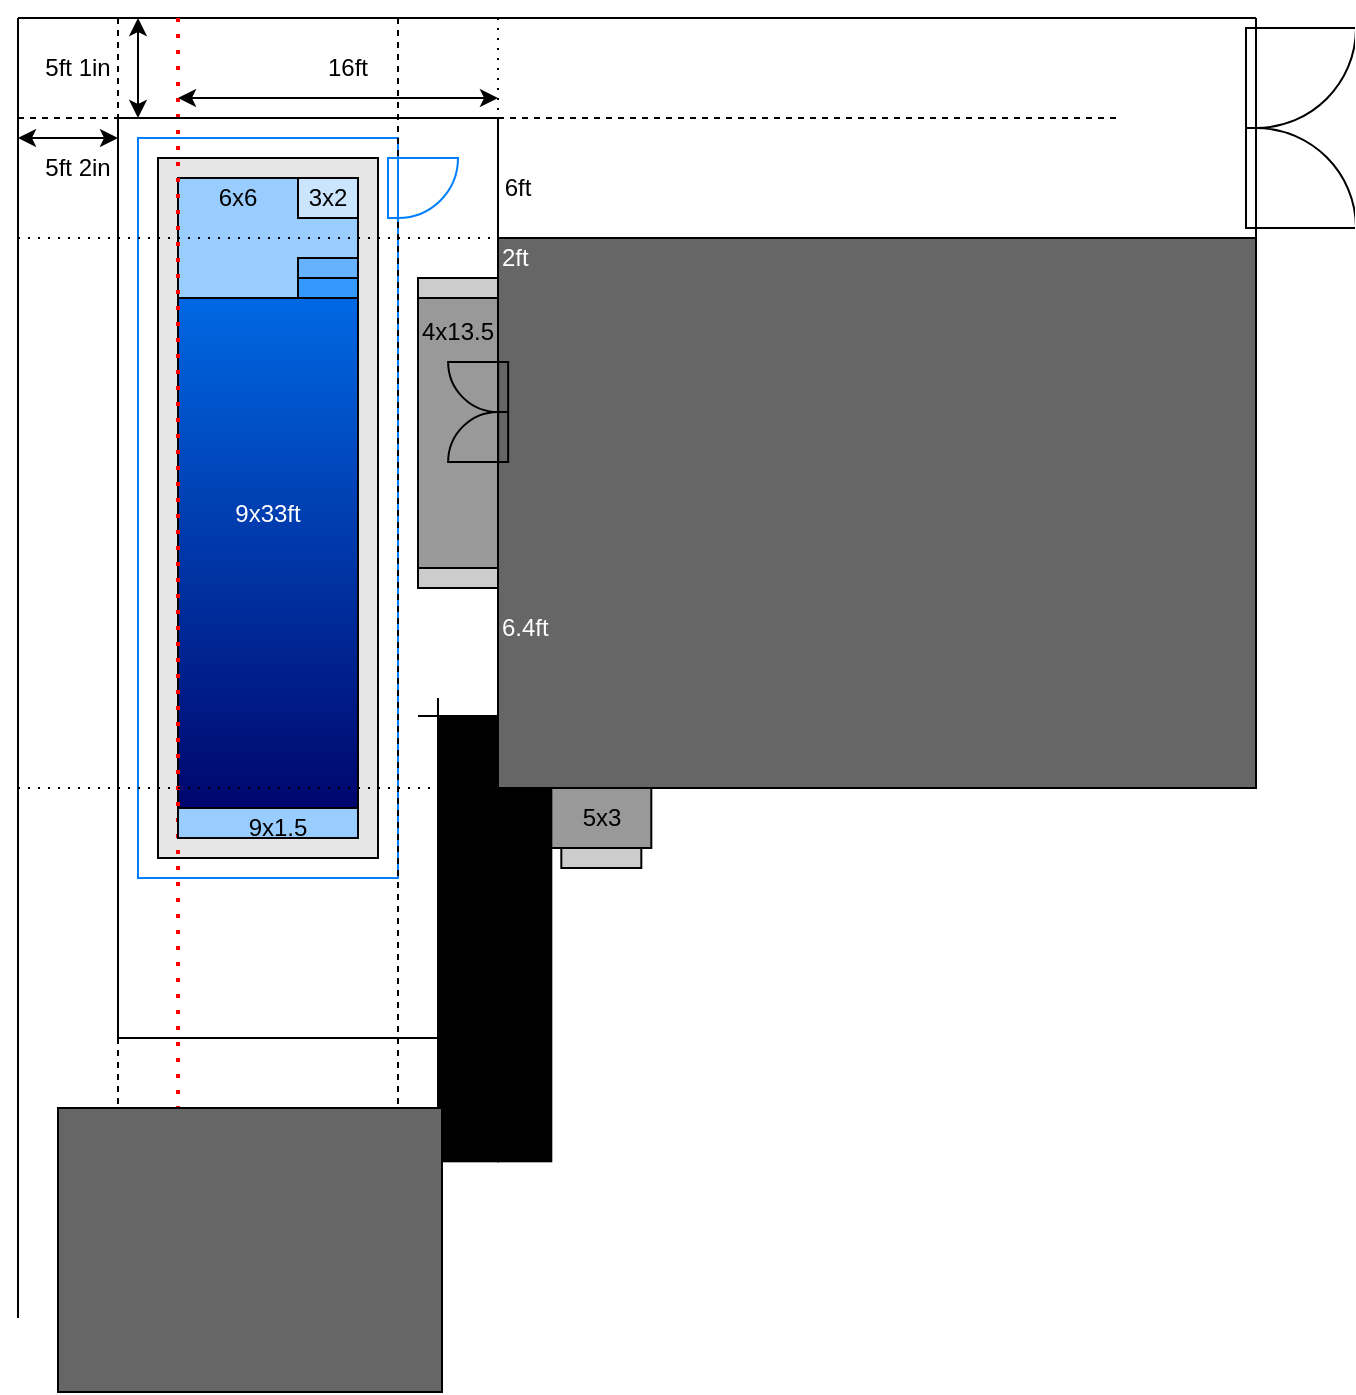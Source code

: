 <mxfile version="17.0.0" type="github">
  <diagram id="cYDBmVYOFc_14CTJ4Xyj" name="Page-1">
    <mxGraphModel dx="1470" dy="1621" grid="1" gridSize="10" guides="1" tooltips="1" connect="1" arrows="1" fold="1" page="1" pageScale="1" pageWidth="850" pageHeight="1100" math="0" shadow="0">
      <root>
        <mxCell id="0" />
        <mxCell id="1" parent="0" />
        <mxCell id="zBYr0LIhLVNMkPraqiSg-15" value="" style="rounded=0;whiteSpace=wrap;html=1;fillColor=#999999;gradientColor=none;" parent="1" vertex="1">
          <mxGeometry x="200" y="140" width="40" height="135" as="geometry" />
        </mxCell>
        <mxCell id="zBYr0LIhLVNMkPraqiSg-17" value="" style="rounded=0;whiteSpace=wrap;html=1;fillColor=#CCCCCC;gradientColor=none;" parent="1" vertex="1">
          <mxGeometry x="200" y="275" width="40" height="10" as="geometry" />
        </mxCell>
        <mxCell id="zBYr0LIhLVNMkPraqiSg-16" value="" style="rounded=0;whiteSpace=wrap;html=1;fillColor=#CCCCCC;gradientColor=none;" parent="1" vertex="1">
          <mxGeometry x="200" y="130" width="40" height="10" as="geometry" />
        </mxCell>
        <mxCell id="H_WPWcBrMyffaND-7lD4-2" value="" style="rounded=0;whiteSpace=wrap;html=1;fontColor=#FFFFFF;fillColor=none;gradientColor=none;strokeColor=#007FFF;" parent="1" vertex="1">
          <mxGeometry x="60" y="60" width="130" height="370" as="geometry" />
        </mxCell>
        <mxCell id="jbpHn88a3uGicEXrHRVo-8" value="" style="rounded=0;whiteSpace=wrap;html=1;fillColor=#666666;gradientColor=none;" parent="1" vertex="1">
          <mxGeometry x="240" y="110" width="379" height="275" as="geometry" />
        </mxCell>
        <mxCell id="jbpHn88a3uGicEXrHRVo-4" value="" style="rounded=0;whiteSpace=wrap;html=1;fillColor=#E6E6E6;gradientColor=none;" parent="1" vertex="1">
          <mxGeometry x="70" y="70" width="110" height="350" as="geometry" />
        </mxCell>
        <mxCell id="jbpHn88a3uGicEXrHRVo-2" value="" style="rounded=0;whiteSpace=wrap;html=1;fillColor=#007FFF;gradientColor=#000066;" parent="1" vertex="1">
          <mxGeometry x="80" y="80" width="90" height="330" as="geometry" />
        </mxCell>
        <mxCell id="zBYr0LIhLVNMkPraqiSg-37" value="" style="rounded=0;whiteSpace=wrap;html=1;fillColor=#99CCFF;gradientColor=none;" parent="1" vertex="1">
          <mxGeometry x="80" y="80" width="90" height="60" as="geometry" />
        </mxCell>
        <mxCell id="zBYr0LIhLVNMkPraqiSg-40" value="" style="rounded=0;whiteSpace=wrap;html=1;fillColor=#3399FF;gradientColor=none;" parent="1" vertex="1">
          <mxGeometry x="140" y="130" width="30" height="10" as="geometry" />
        </mxCell>
        <mxCell id="zBYr0LIhLVNMkPraqiSg-39" value="" style="rounded=0;whiteSpace=wrap;html=1;fillColor=#66B2FF;gradientColor=none;" parent="1" vertex="1">
          <mxGeometry x="140" y="120" width="30" height="10" as="geometry" />
        </mxCell>
        <mxCell id="zBYr0LIhLVNMkPraqiSg-36" value="" style="rounded=0;whiteSpace=wrap;html=1;fillColor=#CCE5FF;gradientColor=none;" parent="1" vertex="1">
          <mxGeometry x="140" y="80" width="30" height="20" as="geometry" />
        </mxCell>
        <mxCell id="zBYr0LIhLVNMkPraqiSg-1" value="" style="endArrow=none;html=1;rounded=0;" parent="1" edge="1">
          <mxGeometry width="50" height="50" relative="1" as="geometry">
            <mxPoint as="sourcePoint" />
            <mxPoint y="650" as="targetPoint" />
          </mxGeometry>
        </mxCell>
        <mxCell id="zBYr0LIhLVNMkPraqiSg-2" value="" style="endArrow=none;html=1;rounded=0;" parent="1" edge="1">
          <mxGeometry width="50" height="50" relative="1" as="geometry">
            <mxPoint as="sourcePoint" />
            <mxPoint x="619" as="targetPoint" />
          </mxGeometry>
        </mxCell>
        <mxCell id="zBYr0LIhLVNMkPraqiSg-3" value="" style="endArrow=none;html=1;rounded=0;dashed=1;dashPattern=1 4;" parent="1" edge="1">
          <mxGeometry width="50" height="50" relative="1" as="geometry">
            <mxPoint x="240" as="sourcePoint" />
            <mxPoint x="240" y="550" as="targetPoint" />
          </mxGeometry>
        </mxCell>
        <mxCell id="zBYr0LIhLVNMkPraqiSg-8" value="" style="endArrow=none;html=1;rounded=0;dashed=1;dashPattern=1 4;" parent="1" edge="1">
          <mxGeometry width="50" height="50" relative="1" as="geometry">
            <mxPoint y="110" as="sourcePoint" />
            <mxPoint x="240" y="110" as="targetPoint" />
          </mxGeometry>
        </mxCell>
        <mxCell id="zBYr0LIhLVNMkPraqiSg-12" value="" style="endArrow=none;dashed=1;html=1;rounded=0;" parent="1" edge="1">
          <mxGeometry width="50" height="50" relative="1" as="geometry">
            <mxPoint x="50" as="sourcePoint" />
            <mxPoint x="50" y="550" as="targetPoint" />
          </mxGeometry>
        </mxCell>
        <mxCell id="zBYr0LIhLVNMkPraqiSg-13" value="" style="endArrow=none;dashed=1;html=1;rounded=0;" parent="1" edge="1">
          <mxGeometry width="50" height="50" relative="1" as="geometry">
            <mxPoint x="190" as="sourcePoint" />
            <mxPoint x="190" y="550" as="targetPoint" />
          </mxGeometry>
        </mxCell>
        <mxCell id="zBYr0LIhLVNMkPraqiSg-14" value="" style="endArrow=none;dashed=1;html=1;dashPattern=1 3;strokeWidth=2;rounded=0;strokeColor=#FF0000;" parent="1" edge="1">
          <mxGeometry width="50" height="50" relative="1" as="geometry">
            <mxPoint x="80" as="sourcePoint" />
            <mxPoint x="80" y="550" as="targetPoint" />
          </mxGeometry>
        </mxCell>
        <mxCell id="zBYr0LIhLVNMkPraqiSg-18" value="2ft" style="text;html=1;strokeColor=none;fillColor=none;align=left;verticalAlign=middle;whiteSpace=wrap;rounded=0;fontColor=#FFFFFF;" parent="1" vertex="1">
          <mxGeometry x="240" y="105" width="60" height="30" as="geometry" />
        </mxCell>
        <mxCell id="zBYr0LIhLVNMkPraqiSg-24" value="" style="endArrow=none;html=1;rounded=0;" parent="1" edge="1">
          <mxGeometry width="50" height="50" relative="1" as="geometry">
            <mxPoint x="50" y="50" as="sourcePoint" />
            <mxPoint x="240" y="50" as="targetPoint" />
          </mxGeometry>
        </mxCell>
        <mxCell id="zBYr0LIhLVNMkPraqiSg-25" value="4x13.5" style="text;html=1;strokeColor=none;fillColor=none;align=center;verticalAlign=middle;whiteSpace=wrap;rounded=0;" parent="1" vertex="1">
          <mxGeometry x="190" y="142" width="60" height="30" as="geometry" />
        </mxCell>
        <mxCell id="zBYr0LIhLVNMkPraqiSg-26" value="" style="endArrow=none;html=1;rounded=0;" parent="1" edge="1">
          <mxGeometry width="50" height="50" relative="1" as="geometry">
            <mxPoint x="50" y="510" as="sourcePoint" />
            <mxPoint x="210" y="510" as="targetPoint" />
          </mxGeometry>
        </mxCell>
        <mxCell id="zBYr0LIhLVNMkPraqiSg-28" value="" style="endArrow=none;html=1;rounded=0;" parent="1" edge="1">
          <mxGeometry width="50" height="50" relative="1" as="geometry">
            <mxPoint x="200" y="349" as="sourcePoint" />
            <mxPoint x="240" y="349" as="targetPoint" />
          </mxGeometry>
        </mxCell>
        <mxCell id="zBYr0LIhLVNMkPraqiSg-29" value="6.4ft" style="text;html=1;strokeColor=none;fillColor=none;align=left;verticalAlign=middle;whiteSpace=wrap;rounded=0;fontColor=#FFFFFF;" parent="1" vertex="1">
          <mxGeometry x="240" y="290" width="60" height="30" as="geometry" />
        </mxCell>
        <mxCell id="zBYr0LIhLVNMkPraqiSg-30" value="" style="endArrow=none;html=1;rounded=0;dashed=1;dashPattern=1 4;" parent="1" edge="1">
          <mxGeometry width="50" height="50" relative="1" as="geometry">
            <mxPoint y="385" as="sourcePoint" />
            <mxPoint x="240" y="385" as="targetPoint" />
          </mxGeometry>
        </mxCell>
        <mxCell id="zBYr0LIhLVNMkPraqiSg-31" value="" style="endArrow=none;html=1;rounded=0;" parent="1" edge="1">
          <mxGeometry width="50" height="50" relative="1" as="geometry">
            <mxPoint x="210" y="340" as="sourcePoint" />
            <mxPoint x="210" y="510" as="targetPoint" />
          </mxGeometry>
        </mxCell>
        <mxCell id="zBYr0LIhLVNMkPraqiSg-32" value="6ft" style="text;html=1;strokeColor=none;fillColor=none;align=center;verticalAlign=middle;whiteSpace=wrap;rounded=0;" parent="1" vertex="1">
          <mxGeometry x="220" y="70" width="60" height="30" as="geometry" />
        </mxCell>
        <mxCell id="zBYr0LIhLVNMkPraqiSg-34" value="" style="endArrow=none;dashed=1;html=1;rounded=0;" parent="1" edge="1">
          <mxGeometry width="50" height="50" relative="1" as="geometry">
            <mxPoint y="50" as="sourcePoint" />
            <mxPoint x="550" y="50" as="targetPoint" />
          </mxGeometry>
        </mxCell>
        <mxCell id="jbpHn88a3uGicEXrHRVo-1" value="9x33ft" style="text;html=1;strokeColor=none;fillColor=none;align=center;verticalAlign=middle;whiteSpace=wrap;rounded=0;fontColor=#FFFFFF;" parent="1" vertex="1">
          <mxGeometry x="95" y="232.5" width="60" height="30" as="geometry" />
        </mxCell>
        <mxCell id="jbpHn88a3uGicEXrHRVo-3" value="" style="rounded=0;whiteSpace=wrap;html=1;fillColor=#99CCFF;gradientColor=none;" parent="1" vertex="1">
          <mxGeometry x="80" y="395" width="90" height="15" as="geometry" />
        </mxCell>
        <mxCell id="jbpHn88a3uGicEXrHRVo-5" value="" style="endArrow=classic;startArrow=classic;html=1;rounded=0;" parent="1" edge="1">
          <mxGeometry width="50" height="50" relative="1" as="geometry">
            <mxPoint x="80" y="40" as="sourcePoint" />
            <mxPoint x="240" y="40" as="targetPoint" />
          </mxGeometry>
        </mxCell>
        <mxCell id="jbpHn88a3uGicEXrHRVo-6" value="16ft" style="text;html=1;strokeColor=none;fillColor=none;align=center;verticalAlign=middle;whiteSpace=wrap;rounded=0;" parent="1" vertex="1">
          <mxGeometry x="135" y="10" width="60" height="30" as="geometry" />
        </mxCell>
        <mxCell id="jbpHn88a3uGicEXrHRVo-7" value="" style="verticalLabelPosition=bottom;html=1;verticalAlign=top;align=center;shape=mxgraph.floorplan.doorRight;aspect=fixed;fillColor=none;gradientColor=none;direction=north;strokeColor=#007FFF;" parent="1" vertex="1">
          <mxGeometry x="185" y="70" width="31.88" height="30" as="geometry" />
        </mxCell>
        <mxCell id="H_WPWcBrMyffaND-7lD4-1" value="" style="endArrow=none;html=1;rounded=0;" parent="1" edge="1">
          <mxGeometry width="50" height="50" relative="1" as="geometry">
            <mxPoint x="50" y="50" as="sourcePoint" />
            <mxPoint x="50" y="510" as="targetPoint" />
          </mxGeometry>
        </mxCell>
        <mxCell id="H_WPWcBrMyffaND-7lD4-6" value="" style="verticalLabelPosition=bottom;html=1;verticalAlign=top;align=center;shape=mxgraph.floorplan.doorDouble;aspect=fixed;fontColor=#FFFFFF;strokeColor=#000000;fillColor=none;gradientColor=none;direction=south;" parent="1" vertex="1">
          <mxGeometry x="218.5" y="172" width="26.57" height="50" as="geometry" />
        </mxCell>
        <mxCell id="H_WPWcBrMyffaND-7lD4-7" value="" style="endArrow=none;html=1;rounded=0;" parent="1" edge="1">
          <mxGeometry width="50" height="50" relative="1" as="geometry">
            <mxPoint x="619" as="sourcePoint" />
            <mxPoint x="619" y="110" as="targetPoint" />
          </mxGeometry>
        </mxCell>
        <mxCell id="H_WPWcBrMyffaND-7lD4-8" value="" style="verticalLabelPosition=bottom;html=1;verticalAlign=top;align=center;shape=mxgraph.floorplan.doorDouble;aspect=fixed;fontColor=#FFFFFF;strokeColor=#000000;fillColor=none;gradientColor=none;direction=north;" parent="1" vertex="1">
          <mxGeometry x="614" y="5" width="53.14" height="100" as="geometry" />
        </mxCell>
        <mxCell id="H_WPWcBrMyffaND-7lD4-9" value="" style="endArrow=none;html=1;rounded=0;" parent="1" edge="1">
          <mxGeometry width="50" height="50" relative="1" as="geometry">
            <mxPoint x="240" y="50" as="sourcePoint" />
            <mxPoint x="240" y="110" as="targetPoint" />
          </mxGeometry>
        </mxCell>
        <mxCell id="H_WPWcBrMyffaND-7lD4-10" value="" style="endArrow=classic;startArrow=classic;html=1;rounded=0;fontColor=#FFFFFF;" parent="1" edge="1">
          <mxGeometry width="50" height="50" relative="1" as="geometry">
            <mxPoint x="60" as="sourcePoint" />
            <mxPoint x="60" y="50" as="targetPoint" />
          </mxGeometry>
        </mxCell>
        <mxCell id="H_WPWcBrMyffaND-7lD4-11" value="" style="endArrow=classic;startArrow=classic;html=1;rounded=0;fontColor=#FFFFFF;" parent="1" edge="1">
          <mxGeometry width="50" height="50" relative="1" as="geometry">
            <mxPoint y="60" as="sourcePoint" />
            <mxPoint x="50" y="60" as="targetPoint" />
          </mxGeometry>
        </mxCell>
        <mxCell id="H_WPWcBrMyffaND-7lD4-12" value="5ft 2in" style="text;html=1;strokeColor=none;fillColor=none;align=center;verticalAlign=middle;whiteSpace=wrap;rounded=0;" parent="1" vertex="1">
          <mxGeometry y="60" width="60" height="30" as="geometry" />
        </mxCell>
        <mxCell id="H_WPWcBrMyffaND-7lD4-13" value="5ft 1in" style="text;html=1;strokeColor=none;fillColor=none;align=center;verticalAlign=middle;whiteSpace=wrap;rounded=0;" parent="1" vertex="1">
          <mxGeometry y="10" width="60" height="30" as="geometry" />
        </mxCell>
        <mxCell id="H_WPWcBrMyffaND-7lD4-22" value="" style="rounded=0;whiteSpace=wrap;html=1;fontColor=#FFFFFF;strokeColor=#000000;fillColor=#000000;gradientColor=none;" parent="1" vertex="1">
          <mxGeometry x="210" y="349" width="30" height="222.66" as="geometry" />
        </mxCell>
        <mxCell id="H_WPWcBrMyffaND-7lD4-23" value="" style="rounded=0;whiteSpace=wrap;html=1;fontColor=#FFFFFF;strokeColor=#000000;fillColor=#000000;gradientColor=none;" parent="1" vertex="1">
          <mxGeometry x="240" y="385" width="26.66" height="186.66" as="geometry" />
        </mxCell>
        <mxCell id="H_WPWcBrMyffaND-7lD4-24" value="" style="rounded=0;whiteSpace=wrap;html=1;fillColor=#CCCCCC;gradientColor=none;" parent="1" vertex="1">
          <mxGeometry x="271.66" y="415" width="40" height="10" as="geometry" />
        </mxCell>
        <mxCell id="H_WPWcBrMyffaND-7lD4-25" value="" style="rounded=0;whiteSpace=wrap;html=1;fillColor=#999999;gradientColor=none;" parent="1" vertex="1">
          <mxGeometry x="266.66" y="385" width="50" height="30" as="geometry" />
        </mxCell>
        <mxCell id="H_WPWcBrMyffaND-7lD4-26" value="6x6" style="text;html=1;strokeColor=none;fillColor=none;align=center;verticalAlign=middle;whiteSpace=wrap;rounded=0;" parent="1" vertex="1">
          <mxGeometry x="80" y="75" width="60" height="30" as="geometry" />
        </mxCell>
        <mxCell id="H_WPWcBrMyffaND-7lD4-27" value="3x2" style="text;html=1;strokeColor=none;fillColor=none;align=center;verticalAlign=middle;whiteSpace=wrap;rounded=0;" parent="1" vertex="1">
          <mxGeometry x="125" y="75" width="60" height="30" as="geometry" />
        </mxCell>
        <mxCell id="H_WPWcBrMyffaND-7lD4-29" value="5x3" style="text;html=1;strokeColor=none;fillColor=none;align=center;verticalAlign=middle;whiteSpace=wrap;rounded=0;" parent="1" vertex="1">
          <mxGeometry x="261.66" y="385" width="60" height="30" as="geometry" />
        </mxCell>
        <mxCell id="H_WPWcBrMyffaND-7lD4-30" value="" style="rounded=0;whiteSpace=wrap;html=1;fillColor=#666666;gradientColor=none;" parent="1" vertex="1">
          <mxGeometry x="20" y="545" width="192" height="142" as="geometry" />
        </mxCell>
        <mxCell id="gaOuif3OEhAhwcFUhQUa-1" value="9x1.5" style="text;html=1;strokeColor=none;fillColor=none;align=center;verticalAlign=middle;whiteSpace=wrap;rounded=0;" vertex="1" parent="1">
          <mxGeometry x="100" y="390" width="60" height="30" as="geometry" />
        </mxCell>
      </root>
    </mxGraphModel>
  </diagram>
</mxfile>
